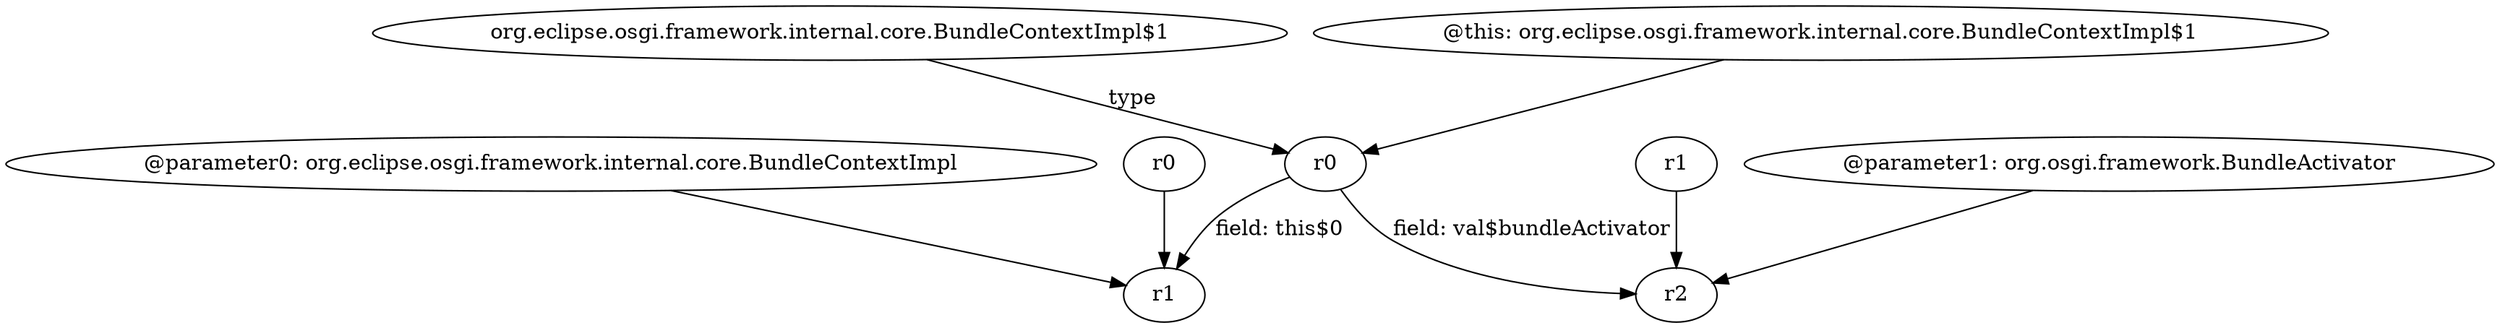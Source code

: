 digraph g {
0[label="org.eclipse.osgi.framework.internal.core.BundleContextImpl$1"]
1[label="r0"]
0->1[label="type"]
2[label="r0"]
3[label="r1"]
2->3[label=""]
4[label="@parameter0: org.eclipse.osgi.framework.internal.core.BundleContextImpl"]
4->3[label=""]
1->3[label="field: this$0"]
5[label="r2"]
1->5[label="field: val$bundleActivator"]
6[label="@this: org.eclipse.osgi.framework.internal.core.BundleContextImpl$1"]
6->1[label=""]
7[label="r1"]
7->5[label=""]
8[label="@parameter1: org.osgi.framework.BundleActivator"]
8->5[label=""]
}